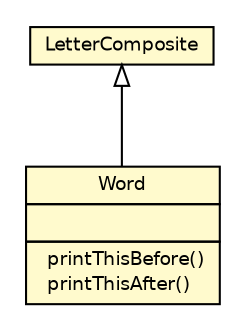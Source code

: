 #!/usr/local/bin/dot
#
# Class diagram 
# Generated by UMLGraph version R5_7_2-3-gee82a7 (http://www.umlgraph.org/)
#

digraph G {
	edge [fontname="Helvetica",fontsize=10,labelfontname="Helvetica",labelfontsize=10];
	node [fontname="Helvetica",fontsize=10,shape=plaintext];
	nodesep=0.25;
	ranksep=0.5;
	// com.iluwatar.composite.Word
	c0 [label=<<table title="com.iluwatar.composite.Word" border="0" cellborder="1" cellspacing="0" cellpadding="2" port="p" bgcolor="LemonChiffon">
		<tr><td><table border="0" cellspacing="0" cellpadding="1">
<tr><td align="center" balign="center"> Word </td></tr>
		</table></td></tr>
		<tr><td><table border="0" cellspacing="0" cellpadding="1">
<tr><td align="left" balign="left">  </td></tr>
		</table></td></tr>
		<tr><td><table border="0" cellspacing="0" cellpadding="1">
<tr><td align="left" balign="left">  printThisBefore() </td></tr>
<tr><td align="left" balign="left">  printThisAfter() </td></tr>
		</table></td></tr>
		</table>>, URL="null", fontname="Helvetica", fontcolor="black", fontsize=9.0];
	//com.iluwatar.composite.Word extends LetterComposite
	c1:p -> c0:p [dir=back,arrowtail=empty];
	// LetterComposite
	c1[label=<<table title="LetterComposite" border="0" cellborder="1" cellspacing="0" cellpadding="2" port="p" bgcolor="LemonChiffon" href="http://java.sun.com/j2se/1.4.2/docs/api//LetterComposite.html">
		<tr><td><table border="0" cellspacing="0" cellpadding="1">
<tr><td align="center" balign="center"> LetterComposite </td></tr>
		</table></td></tr>
		</table>>, fontname="Helvetica", fontcolor="black", fontsize=9.0];
}

